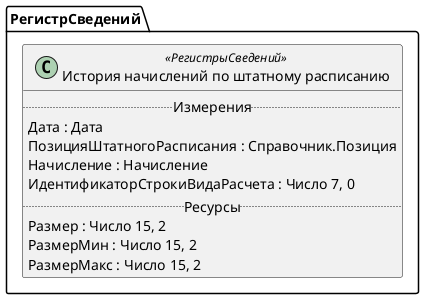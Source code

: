 ﻿@startuml ИсторияНачисленийПоШтатномуРасписанию
'!include templates.wsd
'..\include templates.wsd
class РегистрСведений.ИсторияНачисленийПоШтатномуРасписанию as "История начислений по штатному расписанию" <<РегистрыСведений>>
{
..Измерения..
Дата : Дата
ПозицияШтатногоРасписания : Справочник.Позиция
Начисление : Начисление
ИдентификаторСтрокиВидаРасчета : Число 7, 0
..Ресурсы..
Размер : Число 15, 2
РазмерМин : Число 15, 2
РазмерМакс : Число 15, 2
}
@enduml

